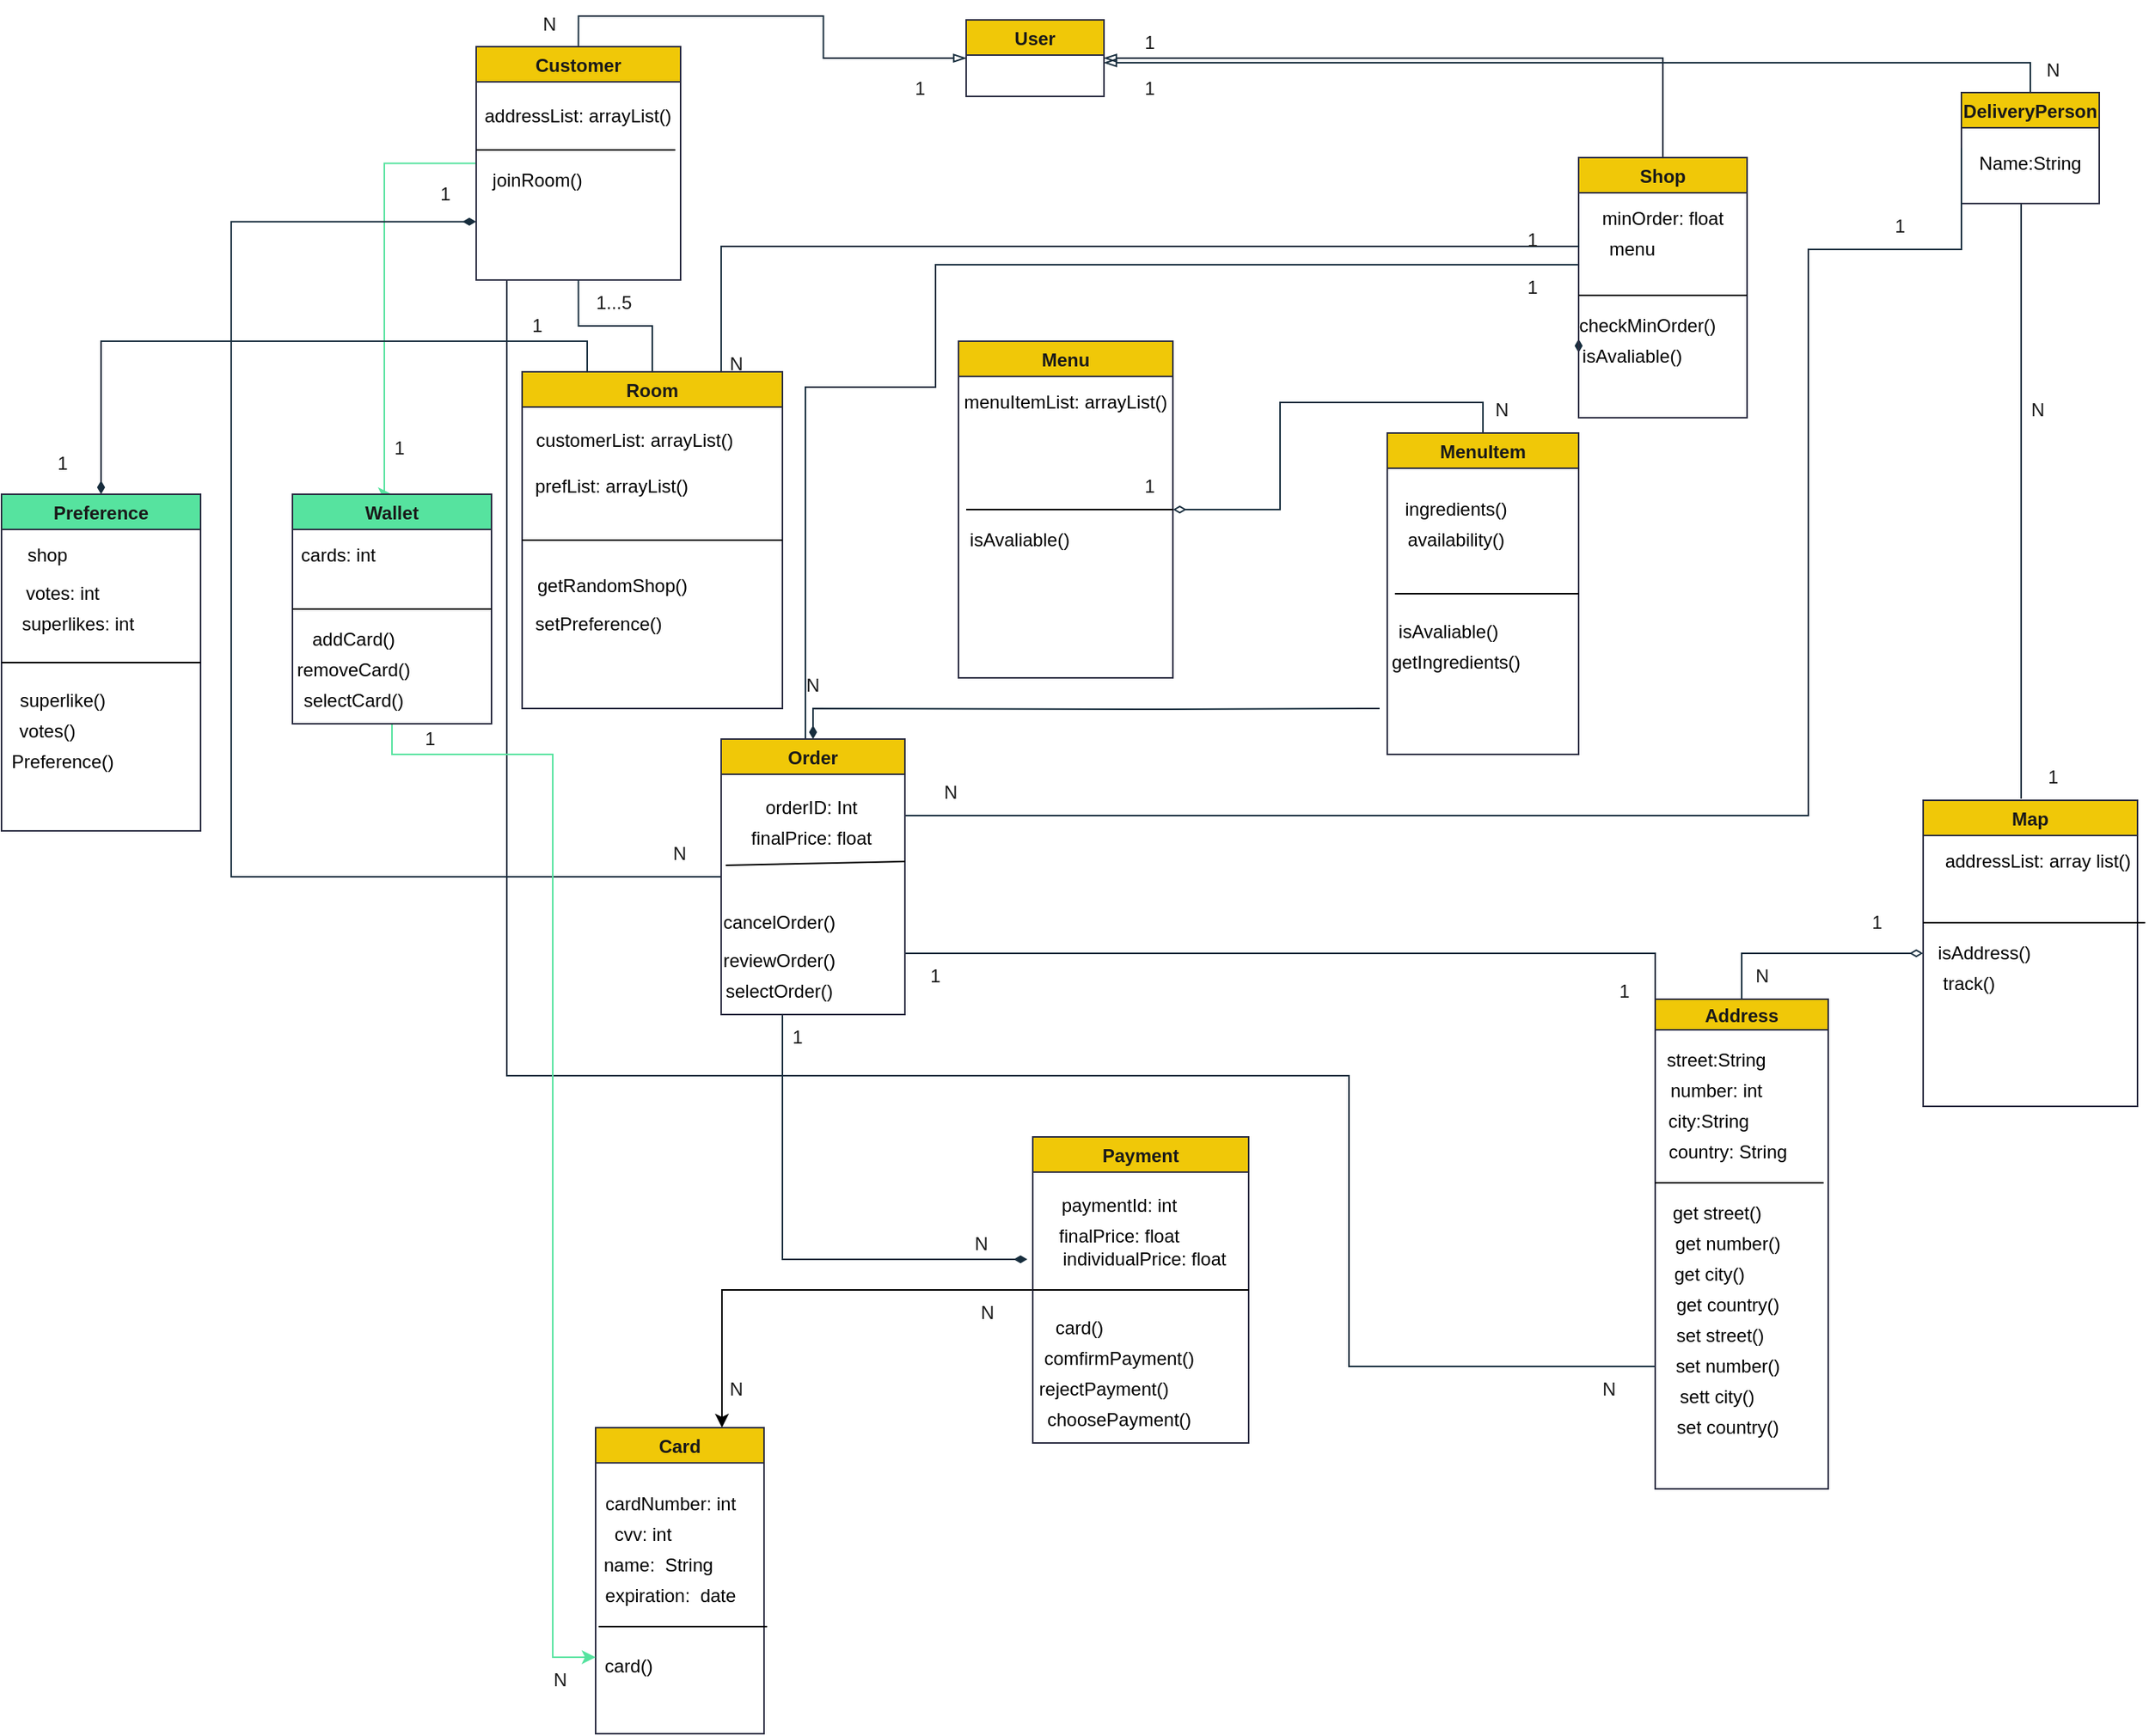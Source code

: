 <mxfile version="18.0.6" type="device"><diagram id="C5RBs43oDa-KdzZeNtuy" name="Page-1"><mxGraphModel dx="2210" dy="2272" grid="1" gridSize="10" guides="1" tooltips="1" connect="1" arrows="1" fold="1" page="1" pageScale="1" pageWidth="827" pageHeight="1169" background="#FFFFFF" math="0" shadow="0"><root><mxCell id="WIyWlLk6GJQsqaUBKTNV-0"/><mxCell id="WIyWlLk6GJQsqaUBKTNV-1" parent="WIyWlLk6GJQsqaUBKTNV-0"/><mxCell id="latmgmY7Nr6nbQ9gTKRY-16" style="edgeStyle=orthogonalEdgeStyle;orthogonalLoop=1;jettySize=auto;html=1;entryX=0.5;entryY=0;entryDx=0;entryDy=0;endArrow=none;endFill=0;startArrow=blockThin;startFill=0;rounded=0;labelBackgroundColor=#EEEEEE;strokeColor=#182E3E;fontColor=#1A1A1A;" parent="WIyWlLk6GJQsqaUBKTNV-1" source="latmgmY7Nr6nbQ9gTKRY-2" target="latmgmY7Nr6nbQ9gTKRY-3" edge="1"><mxGeometry relative="1" as="geometry"/></mxCell><mxCell id="latmgmY7Nr6nbQ9gTKRY-17" style="edgeStyle=orthogonalEdgeStyle;orthogonalLoop=1;jettySize=auto;html=1;entryX=0.5;entryY=0;entryDx=0;entryDy=0;endArrow=none;endFill=0;startArrow=blockThin;startFill=0;rounded=0;labelBackgroundColor=#EEEEEE;strokeColor=#182E3E;fontColor=#1A1A1A;" parent="WIyWlLk6GJQsqaUBKTNV-1" source="latmgmY7Nr6nbQ9gTKRY-2" target="latmgmY7Nr6nbQ9gTKRY-4" edge="1"><mxGeometry relative="1" as="geometry"/></mxCell><mxCell id="latmgmY7Nr6nbQ9gTKRY-18" style="edgeStyle=orthogonalEdgeStyle;orthogonalLoop=1;jettySize=auto;html=1;entryX=0.5;entryY=0;entryDx=0;entryDy=0;startArrow=blockThin;startFill=0;endArrow=none;endFill=0;rounded=0;labelBackgroundColor=#EEEEEE;strokeColor=#182E3E;fontColor=#1A1A1A;" parent="WIyWlLk6GJQsqaUBKTNV-1" source="latmgmY7Nr6nbQ9gTKRY-2" target="latmgmY7Nr6nbQ9gTKRY-5" edge="1"><mxGeometry relative="1" as="geometry"><Array as="points"><mxPoint x="1085" y="38"/></Array></mxGeometry></mxCell><mxCell id="latmgmY7Nr6nbQ9gTKRY-2" value="User" style="swimlane;rounded=0;fillColor=#F0C808;strokeColor=#2B2D42;fontColor=#1A1A1A;" parent="WIyWlLk6GJQsqaUBKTNV-1" vertex="1"><mxGeometry x="390" y="10" width="90" height="50" as="geometry"/></mxCell><mxCell id="latmgmY7Nr6nbQ9gTKRY-45" style="edgeStyle=orthogonalEdgeStyle;orthogonalLoop=1;jettySize=auto;html=1;entryX=0;entryY=0.75;entryDx=0;entryDy=0;startArrow=none;startFill=0;endArrow=none;endFill=0;elbow=vertical;rounded=0;labelBackgroundColor=#EEEEEE;strokeColor=#182E3E;fontColor=#1A1A1A;" parent="WIyWlLk6GJQsqaUBKTNV-1" target="latmgmY7Nr6nbQ9gTKRY-13" edge="1"><mxGeometry relative="1" as="geometry"><Array as="points"><mxPoint x="90" y="180"/><mxPoint x="90" y="700"/><mxPoint x="640" y="700"/><mxPoint x="640" y="890"/></Array><mxPoint x="110" y="180" as="sourcePoint"/></mxGeometry></mxCell><mxCell id="Bmheo_NzVIlXGP0HRXlo-3" style="edgeStyle=orthogonalEdgeStyle;rounded=0;orthogonalLoop=1;jettySize=auto;html=1;entryX=0.5;entryY=0;entryDx=0;entryDy=0;strokeColor=#56E39F;" parent="WIyWlLk6GJQsqaUBKTNV-1" source="latmgmY7Nr6nbQ9gTKRY-3" target="Bmheo_NzVIlXGP0HRXlo-2" edge="1"><mxGeometry relative="1" as="geometry"><Array as="points"><mxPoint x="10" y="104"/><mxPoint x="10" y="320"/></Array></mxGeometry></mxCell><mxCell id="latmgmY7Nr6nbQ9gTKRY-3" value="Customer" style="swimlane;startSize=23;rounded=0;fillColor=#F0C808;strokeColor=#2B2D42;fontColor=#1A1A1A;" parent="WIyWlLk6GJQsqaUBKTNV-1" vertex="1"><mxGeometry x="70" y="27.5" width="133.5" height="152.5" as="geometry"/></mxCell><mxCell id="lpXa4CEymnsqOHcfvNIc-89" value="addressList: arrayList()" style="text;html=1;strokeColor=none;fillColor=none;align=center;verticalAlign=middle;whiteSpace=wrap;rounded=0;" parent="latmgmY7Nr6nbQ9gTKRY-3" vertex="1"><mxGeometry x="-11.75" y="30" width="157" height="30" as="geometry"/></mxCell><mxCell id="lpXa4CEymnsqOHcfvNIc-90" value="" style="endArrow=none;html=1;rounded=0;" parent="latmgmY7Nr6nbQ9gTKRY-3" edge="1"><mxGeometry width="50" height="50" relative="1" as="geometry"><mxPoint y="67.5" as="sourcePoint"/><mxPoint x="130" y="67.5" as="targetPoint"/></mxGeometry></mxCell><mxCell id="lpXa4CEymnsqOHcfvNIc-91" value="joinRoom()" style="text;html=1;strokeColor=none;fillColor=none;align=center;verticalAlign=middle;whiteSpace=wrap;rounded=0;" parent="latmgmY7Nr6nbQ9gTKRY-3" vertex="1"><mxGeometry x="10" y="72.5" width="60" height="30" as="geometry"/></mxCell><mxCell id="latmgmY7Nr6nbQ9gTKRY-41" style="edgeStyle=orthogonalEdgeStyle;orthogonalLoop=1;jettySize=auto;html=1;exitX=0;exitY=0.75;exitDx=0;exitDy=0;entryX=0.25;entryY=0;entryDx=0;entryDy=0;startArrow=diamondThin;startFill=1;endArrow=none;endFill=0;elbow=vertical;rounded=0;labelBackgroundColor=#EEEEEE;strokeColor=#182E3E;fontColor=#1A1A1A;" parent="WIyWlLk6GJQsqaUBKTNV-1" source="latmgmY7Nr6nbQ9gTKRY-4" target="latmgmY7Nr6nbQ9gTKRY-7" edge="1"><mxGeometry relative="1" as="geometry"><Array as="points"><mxPoint x="370" y="170"/><mxPoint x="370" y="250"/><mxPoint x="285" y="250"/></Array></mxGeometry></mxCell><mxCell id="latmgmY7Nr6nbQ9gTKRY-4" value="Shop" style="swimlane;rounded=0;fillColor=#F0C808;strokeColor=#2B2D42;fontColor=#1A1A1A;" parent="WIyWlLk6GJQsqaUBKTNV-1" vertex="1"><mxGeometry x="790" y="100" width="110" height="170" as="geometry"/></mxCell><mxCell id="lpXa4CEymnsqOHcfvNIc-57" value="minOrder: float" style="text;html=1;strokeColor=none;fillColor=none;align=center;verticalAlign=middle;whiteSpace=wrap;rounded=0;" parent="latmgmY7Nr6nbQ9gTKRY-4" vertex="1"><mxGeometry x="10" y="30" width="90" height="20" as="geometry"/></mxCell><mxCell id="lpXa4CEymnsqOHcfvNIc-58" value="menu" style="text;html=1;strokeColor=none;fillColor=none;align=center;verticalAlign=middle;whiteSpace=wrap;rounded=0;" parent="latmgmY7Nr6nbQ9gTKRY-4" vertex="1"><mxGeometry x="-10" y="50" width="90" height="20" as="geometry"/></mxCell><mxCell id="lpXa4CEymnsqOHcfvNIc-61" value="checkMinOrder()" style="text;html=1;strokeColor=none;fillColor=none;align=center;verticalAlign=middle;whiteSpace=wrap;rounded=0;" parent="latmgmY7Nr6nbQ9gTKRY-4" vertex="1"><mxGeometry y="100" width="90" height="20" as="geometry"/></mxCell><mxCell id="lpXa4CEymnsqOHcfvNIc-62" value="isAvaliable()" style="text;html=1;strokeColor=none;fillColor=none;align=center;verticalAlign=middle;whiteSpace=wrap;rounded=0;" parent="latmgmY7Nr6nbQ9gTKRY-4" vertex="1"><mxGeometry x="-10" y="120" width="90" height="20" as="geometry"/></mxCell><mxCell id="latmgmY7Nr6nbQ9gTKRY-49" style="edgeStyle=orthogonalEdgeStyle;orthogonalLoop=1;jettySize=auto;html=1;entryX=0.15;entryY=0.967;entryDx=0;entryDy=0;startArrow=none;startFill=0;endArrow=none;endFill=0;elbow=vertical;rounded=0;labelBackgroundColor=#EEEEEE;strokeColor=#182E3E;fontColor=#1A1A1A;entryPerimeter=0;" parent="WIyWlLk6GJQsqaUBKTNV-1" target="lpXa4CEymnsqOHcfvNIc-49" edge="1"><mxGeometry relative="1" as="geometry"><Array as="points"><mxPoint x="1079" y="250"/></Array><mxPoint x="1079" y="130" as="sourcePoint"/></mxGeometry></mxCell><mxCell id="latmgmY7Nr6nbQ9gTKRY-5" value="DeliveryPerson" style="swimlane;startSize=23;rounded=0;fillColor=#F0C808;strokeColor=#2B2D42;fontColor=#1A1A1A;" parent="WIyWlLk6GJQsqaUBKTNV-1" vertex="1"><mxGeometry x="1040" y="57.5" width="90" height="72.5" as="geometry"/></mxCell><mxCell id="lpXa4CEymnsqOHcfvNIc-111" value="Name:String" style="text;html=1;strokeColor=none;fillColor=none;align=center;verticalAlign=middle;whiteSpace=wrap;rounded=0;" parent="latmgmY7Nr6nbQ9gTKRY-5" vertex="1"><mxGeometry x="15" y="31.5" width="60" height="30" as="geometry"/></mxCell><mxCell id="latmgmY7Nr6nbQ9gTKRY-35" style="edgeStyle=orthogonalEdgeStyle;orthogonalLoop=1;jettySize=auto;html=1;entryX=0.5;entryY=1;entryDx=0;entryDy=0;startArrow=none;startFill=0;endArrow=none;endFill=0;rounded=0;labelBackgroundColor=#EEEEEE;strokeColor=#182E3E;fontColor=#1A1A1A;" parent="WIyWlLk6GJQsqaUBKTNV-1" source="latmgmY7Nr6nbQ9gTKRY-6" target="latmgmY7Nr6nbQ9gTKRY-3" edge="1"><mxGeometry relative="1" as="geometry"/></mxCell><mxCell id="latmgmY7Nr6nbQ9gTKRY-39" style="edgeStyle=orthogonalEdgeStyle;orthogonalLoop=1;jettySize=auto;html=1;entryX=1;entryY=0.25;entryDx=0;entryDy=0;startArrow=none;startFill=0;endArrow=none;endFill=0;rounded=0;labelBackgroundColor=#EEEEEE;strokeColor=#182E3E;fontColor=#1A1A1A;exitX=0.25;exitY=1;exitDx=0;exitDy=0;" parent="WIyWlLk6GJQsqaUBKTNV-1" target="lpXa4CEymnsqOHcfvNIc-31" edge="1"><mxGeometry relative="1" as="geometry"><Array as="points"><mxPoint x="230" y="250"/><mxPoint x="230" y="158"/></Array><mxPoint x="225" y="250" as="sourcePoint"/></mxGeometry></mxCell><mxCell id="latmgmY7Nr6nbQ9gTKRY-6" value="Room" style="swimlane;rounded=0;fillColor=#F0C808;strokeColor=#2B2D42;fontColor=#1A1A1A;" parent="WIyWlLk6GJQsqaUBKTNV-1" vertex="1"><mxGeometry x="100" y="240" width="170" height="220" as="geometry"/></mxCell><mxCell id="lpXa4CEymnsqOHcfvNIc-84" value="customerList: arrayList()" style="text;html=1;strokeColor=none;fillColor=none;align=center;verticalAlign=middle;whiteSpace=wrap;rounded=0;" parent="latmgmY7Nr6nbQ9gTKRY-6" vertex="1"><mxGeometry x="-5" y="30" width="157" height="30" as="geometry"/></mxCell><mxCell id="lpXa4CEymnsqOHcfvNIc-85" value="prefList: arrayList()" style="text;html=1;strokeColor=none;fillColor=none;align=center;verticalAlign=middle;whiteSpace=wrap;rounded=0;" parent="latmgmY7Nr6nbQ9gTKRY-6" vertex="1"><mxGeometry x="-20" y="60" width="157" height="30" as="geometry"/></mxCell><mxCell id="lpXa4CEymnsqOHcfvNIc-87" value="getRandomShop()" style="text;html=1;strokeColor=none;fillColor=none;align=center;verticalAlign=middle;whiteSpace=wrap;rounded=0;" parent="latmgmY7Nr6nbQ9gTKRY-6" vertex="1"><mxGeometry x="28.5" y="125" width="60" height="30" as="geometry"/></mxCell><mxCell id="lpXa4CEymnsqOHcfvNIc-88" value="setPreference()" style="text;html=1;strokeColor=none;fillColor=none;align=center;verticalAlign=middle;whiteSpace=wrap;rounded=0;" parent="latmgmY7Nr6nbQ9gTKRY-6" vertex="1"><mxGeometry x="20" y="150" width="60" height="30" as="geometry"/></mxCell><mxCell id="latmgmY7Nr6nbQ9gTKRY-31" style="edgeStyle=orthogonalEdgeStyle;orthogonalLoop=1;jettySize=auto;html=1;startArrow=none;startFill=0;endArrow=diamondThin;endFill=1;rounded=0;labelBackgroundColor=#EEEEEE;strokeColor=#182E3E;fontColor=#1A1A1A;" parent="WIyWlLk6GJQsqaUBKTNV-1" source="latmgmY7Nr6nbQ9gTKRY-7" edge="1"><mxGeometry relative="1" as="geometry"><Array as="points"><mxPoint x="270" y="480"/></Array><mxPoint x="430" y="820" as="targetPoint"/></mxGeometry></mxCell><mxCell id="latmgmY7Nr6nbQ9gTKRY-42" style="edgeStyle=orthogonalEdgeStyle;orthogonalLoop=1;jettySize=auto;html=1;entryX=0;entryY=0.75;entryDx=0;entryDy=0;startArrow=none;startFill=0;endArrow=diamondThin;endFill=1;rounded=0;labelBackgroundColor=#EEEEEE;strokeColor=#182E3E;fontColor=#1A1A1A;" parent="WIyWlLk6GJQsqaUBKTNV-1" source="latmgmY7Nr6nbQ9gTKRY-7" target="latmgmY7Nr6nbQ9gTKRY-3" edge="1"><mxGeometry relative="1" as="geometry"><Array as="points"><mxPoint x="-90" y="570"/><mxPoint x="-90" y="142"/></Array></mxGeometry></mxCell><mxCell id="latmgmY7Nr6nbQ9gTKRY-43" style="edgeStyle=orthogonalEdgeStyle;orthogonalLoop=1;jettySize=auto;html=1;entryX=0;entryY=0.5;entryDx=0;entryDy=0;startArrow=none;startFill=0;endArrow=none;endFill=0;elbow=vertical;rounded=0;labelBackgroundColor=#EEEEEE;strokeColor=#182E3E;fontColor=#1A1A1A;" parent="WIyWlLk6GJQsqaUBKTNV-1" target="latmgmY7Nr6nbQ9gTKRY-5" edge="1"><mxGeometry relative="1" as="geometry"><Array as="points"><mxPoint x="350" y="530"/><mxPoint x="940" y="530"/><mxPoint x="940" y="160"/><mxPoint x="1040" y="160"/></Array><mxPoint x="350" y="540" as="sourcePoint"/></mxGeometry></mxCell><mxCell id="latmgmY7Nr6nbQ9gTKRY-47" style="edgeStyle=orthogonalEdgeStyle;orthogonalLoop=1;jettySize=auto;html=1;entryX=0;entryY=0.25;entryDx=0;entryDy=0;startArrow=none;startFill=0;endArrow=none;endFill=0;elbow=vertical;rounded=0;labelBackgroundColor=#EEEEEE;strokeColor=#182E3E;fontColor=#1A1A1A;" parent="WIyWlLk6GJQsqaUBKTNV-1" target="latmgmY7Nr6nbQ9gTKRY-13" edge="1"><mxGeometry relative="1" as="geometry"><mxPoint x="350" y="550" as="sourcePoint"/><Array as="points"><mxPoint x="390" y="620"/><mxPoint x="647" y="620"/></Array></mxGeometry></mxCell><mxCell id="latmgmY7Nr6nbQ9gTKRY-7" value="Order" style="swimlane;rounded=0;fillColor=#F0C808;strokeColor=#2B2D42;fontColor=#1A1A1A;" parent="WIyWlLk6GJQsqaUBKTNV-1" vertex="1"><mxGeometry x="230" y="480" width="120" height="180" as="geometry"/></mxCell><mxCell id="lpXa4CEymnsqOHcfvNIc-112" value="cancelOrder()" style="text;html=1;strokeColor=none;fillColor=none;align=center;verticalAlign=middle;whiteSpace=wrap;rounded=0;" parent="latmgmY7Nr6nbQ9gTKRY-7" vertex="1"><mxGeometry x="8" y="105" width="60" height="30" as="geometry"/></mxCell><mxCell id="lpXa4CEymnsqOHcfvNIc-113" value="reviewOrder()" style="text;html=1;strokeColor=none;fillColor=none;align=center;verticalAlign=middle;whiteSpace=wrap;rounded=0;" parent="latmgmY7Nr6nbQ9gTKRY-7" vertex="1"><mxGeometry x="8" y="130" width="60" height="30" as="geometry"/></mxCell><mxCell id="lpXa4CEymnsqOHcfvNIc-114" value="selectOrder()" style="text;html=1;strokeColor=none;fillColor=none;align=center;verticalAlign=middle;whiteSpace=wrap;rounded=0;" parent="latmgmY7Nr6nbQ9gTKRY-7" vertex="1"><mxGeometry x="8" y="150" width="60" height="30" as="geometry"/></mxCell><mxCell id="lpXa4CEymnsqOHcfvNIc-115" value="orderID: Int" style="text;html=1;strokeColor=none;fillColor=none;align=center;verticalAlign=middle;whiteSpace=wrap;rounded=0;" parent="latmgmY7Nr6nbQ9gTKRY-7" vertex="1"><mxGeometry x="18" y="30" width="82" height="30" as="geometry"/></mxCell><mxCell id="lpXa4CEymnsqOHcfvNIc-125" value="finalPrice: float" style="text;html=1;strokeColor=none;fillColor=none;align=center;verticalAlign=middle;whiteSpace=wrap;rounded=0;" parent="latmgmY7Nr6nbQ9gTKRY-7" vertex="1"><mxGeometry x="18" y="50" width="82" height="30" as="geometry"/></mxCell><mxCell id="Bmheo_NzVIlXGP0HRXlo-0" style="edgeStyle=orthogonalEdgeStyle;rounded=0;orthogonalLoop=1;jettySize=auto;html=1;entryX=0.75;entryY=0;entryDx=0;entryDy=0;" parent="WIyWlLk6GJQsqaUBKTNV-1" source="latmgmY7Nr6nbQ9gTKRY-8" target="latmgmY7Nr6nbQ9gTKRY-10" edge="1"><mxGeometry relative="1" as="geometry"><mxPoint x="260" y="750" as="targetPoint"/></mxGeometry></mxCell><mxCell id="latmgmY7Nr6nbQ9gTKRY-8" value="Payment" style="swimlane;startSize=23;rounded=0;fillColor=#F0C808;strokeColor=#2B2D42;fontColor=#1A1A1A;" parent="WIyWlLk6GJQsqaUBKTNV-1" vertex="1"><mxGeometry x="433.5" y="740" width="141" height="200" as="geometry"/></mxCell><mxCell id="lpXa4CEymnsqOHcfvNIc-117" value="card()&lt;br&gt;" style="text;html=1;strokeColor=none;fillColor=none;align=center;verticalAlign=middle;whiteSpace=wrap;rounded=0;" parent="latmgmY7Nr6nbQ9gTKRY-8" vertex="1"><mxGeometry y="110" width="60" height="30" as="geometry"/></mxCell><mxCell id="lpXa4CEymnsqOHcfvNIc-118" value="comfirmPayment()" style="text;html=1;strokeColor=none;fillColor=none;align=center;verticalAlign=middle;whiteSpace=wrap;rounded=0;" parent="latmgmY7Nr6nbQ9gTKRY-8" vertex="1"><mxGeometry x="26.5" y="130" width="60" height="30" as="geometry"/></mxCell><mxCell id="lpXa4CEymnsqOHcfvNIc-119" value="rejectPayment()" style="text;html=1;strokeColor=none;fillColor=none;align=center;verticalAlign=middle;whiteSpace=wrap;rounded=0;" parent="latmgmY7Nr6nbQ9gTKRY-8" vertex="1"><mxGeometry x="16.5" y="150" width="60" height="30" as="geometry"/></mxCell><mxCell id="lpXa4CEymnsqOHcfvNIc-121" value="choosePayment()" style="text;html=1;strokeColor=none;fillColor=none;align=center;verticalAlign=middle;whiteSpace=wrap;rounded=0;" parent="latmgmY7Nr6nbQ9gTKRY-8" vertex="1"><mxGeometry x="26.5" y="170" width="60" height="30" as="geometry"/></mxCell><mxCell id="lpXa4CEymnsqOHcfvNIc-123" value="paymentId: int" style="text;html=1;strokeColor=none;fillColor=none;align=center;verticalAlign=middle;whiteSpace=wrap;rounded=0;" parent="latmgmY7Nr6nbQ9gTKRY-8" vertex="1"><mxGeometry x="15.5" y="30" width="82" height="30" as="geometry"/></mxCell><mxCell id="lpXa4CEymnsqOHcfvNIc-122" value="finalPrice: float" style="text;html=1;strokeColor=none;fillColor=none;align=center;verticalAlign=middle;whiteSpace=wrap;rounded=0;" parent="latmgmY7Nr6nbQ9gTKRY-8" vertex="1"><mxGeometry x="15.5" y="50" width="82" height="30" as="geometry"/></mxCell><mxCell id="lpXa4CEymnsqOHcfvNIc-124" value="individualPrice: float" style="text;html=1;strokeColor=none;fillColor=none;align=center;verticalAlign=middle;whiteSpace=wrap;rounded=0;" parent="latmgmY7Nr6nbQ9gTKRY-8" vertex="1"><mxGeometry x="15.5" y="70" width="114.5" height="20" as="geometry"/></mxCell><mxCell id="latmgmY7Nr6nbQ9gTKRY-10" value="Card" style="swimlane;rounded=0;fillColor=#F0C808;strokeColor=#2B2D42;fontColor=#1A1A1A;startSize=23;" parent="WIyWlLk6GJQsqaUBKTNV-1" vertex="1"><mxGeometry x="148" y="930" width="110" height="200" as="geometry"/></mxCell><mxCell id="lpXa4CEymnsqOHcfvNIc-73" value="cardNumber: int" style="text;html=1;strokeColor=none;fillColor=none;align=center;verticalAlign=middle;whiteSpace=wrap;rounded=0;" parent="latmgmY7Nr6nbQ9gTKRY-10" vertex="1"><mxGeometry y="40" width="98" height="20" as="geometry"/></mxCell><mxCell id="lpXa4CEymnsqOHcfvNIc-74" value="cvv: int" style="text;html=1;strokeColor=none;fillColor=none;align=center;verticalAlign=middle;whiteSpace=wrap;rounded=0;" parent="latmgmY7Nr6nbQ9gTKRY-10" vertex="1"><mxGeometry x="-18" y="60" width="98" height="20" as="geometry"/></mxCell><mxCell id="lpXa4CEymnsqOHcfvNIc-75" value="name:&amp;nbsp; String" style="text;html=1;strokeColor=none;fillColor=none;align=center;verticalAlign=middle;whiteSpace=wrap;rounded=0;" parent="latmgmY7Nr6nbQ9gTKRY-10" vertex="1"><mxGeometry x="-8" y="80" width="98" height="20" as="geometry"/></mxCell><mxCell id="lpXa4CEymnsqOHcfvNIc-76" value="expiration:&amp;nbsp; date" style="text;html=1;strokeColor=none;fillColor=none;align=center;verticalAlign=middle;whiteSpace=wrap;rounded=0;" parent="latmgmY7Nr6nbQ9gTKRY-10" vertex="1"><mxGeometry y="100" width="98" height="20" as="geometry"/></mxCell><mxCell id="lpXa4CEymnsqOHcfvNIc-79" value="card()" style="text;strokeColor=none;fillColor=none;align=left;verticalAlign=middle;spacingLeft=4;spacingRight=4;overflow=hidden;points=[[0,0.5],[1,0.5]];portConstraint=eastwest;rotatable=0;" parent="latmgmY7Nr6nbQ9gTKRY-10" vertex="1"><mxGeometry y="140" width="80" height="30" as="geometry"/></mxCell><mxCell id="latmgmY7Nr6nbQ9gTKRY-44" style="edgeStyle=orthogonalEdgeStyle;orthogonalLoop=1;jettySize=auto;html=1;entryX=0.5;entryY=0;entryDx=0;entryDy=0;startArrow=diamondThin;startFill=0;endArrow=none;endFill=0;elbow=vertical;rounded=0;labelBackgroundColor=#EEEEEE;strokeColor=#182E3E;fontColor=#1A1A1A;" parent="WIyWlLk6GJQsqaUBKTNV-1" source="latmgmY7Nr6nbQ9gTKRY-12" target="latmgmY7Nr6nbQ9gTKRY-13" edge="1"><mxGeometry relative="1" as="geometry"/></mxCell><mxCell id="latmgmY7Nr6nbQ9gTKRY-12" value="Map" style="swimlane;rounded=0;fillColor=#F0C808;strokeColor=#2B2D42;fontColor=#1A1A1A;" parent="WIyWlLk6GJQsqaUBKTNV-1" vertex="1"><mxGeometry x="1015" y="520" width="140" height="200" as="geometry"/></mxCell><mxCell id="lpXa4CEymnsqOHcfvNIc-19" value="addressList: array list()" style="text;html=1;strokeColor=none;fillColor=none;align=center;verticalAlign=middle;whiteSpace=wrap;rounded=0;" parent="latmgmY7Nr6nbQ9gTKRY-12" vertex="1"><mxGeometry x="10" y="30" width="130" height="20" as="geometry"/></mxCell><mxCell id="lpXa4CEymnsqOHcfvNIc-94" value="isAddress()" style="text;html=1;strokeColor=none;fillColor=none;align=center;verticalAlign=middle;whiteSpace=wrap;rounded=0;" parent="latmgmY7Nr6nbQ9gTKRY-12" vertex="1"><mxGeometry x="-25" y="90" width="130" height="20" as="geometry"/></mxCell><mxCell id="lpXa4CEymnsqOHcfvNIc-95" value="track()" style="text;html=1;strokeColor=none;fillColor=none;align=center;verticalAlign=middle;whiteSpace=wrap;rounded=0;" parent="latmgmY7Nr6nbQ9gTKRY-12" vertex="1"><mxGeometry x="-35" y="110" width="130" height="20" as="geometry"/></mxCell><mxCell id="latmgmY7Nr6nbQ9gTKRY-13" value="Address" style="swimlane;rounded=0;startSize=20;fillColor=#F0C808;strokeColor=#2B2D42;fontColor=#1A1A1A;" parent="WIyWlLk6GJQsqaUBKTNV-1" vertex="1"><mxGeometry x="840" y="650" width="113" height="320" as="geometry"/></mxCell><mxCell id="lpXa4CEymnsqOHcfvNIc-4" value="street:String" style="text;html=1;strokeColor=none;fillColor=none;align=center;verticalAlign=middle;whiteSpace=wrap;rounded=0;" parent="latmgmY7Nr6nbQ9gTKRY-13" vertex="1"><mxGeometry x="10" y="30" width="60" height="20" as="geometry"/></mxCell><mxCell id="lpXa4CEymnsqOHcfvNIc-5" value="number: int" style="text;html=1;strokeColor=none;fillColor=none;align=center;verticalAlign=middle;whiteSpace=wrap;rounded=0;" parent="latmgmY7Nr6nbQ9gTKRY-13" vertex="1"><mxGeometry x="5" y="50" width="70" height="20" as="geometry"/></mxCell><mxCell id="lpXa4CEymnsqOHcfvNIc-7" value="city:String" style="text;html=1;strokeColor=none;fillColor=none;align=center;verticalAlign=middle;whiteSpace=wrap;rounded=0;" parent="latmgmY7Nr6nbQ9gTKRY-13" vertex="1"><mxGeometry y="70" width="70" height="20" as="geometry"/></mxCell><mxCell id="lpXa4CEymnsqOHcfvNIc-8" value="country: String" style="text;html=1;strokeColor=none;fillColor=none;align=center;verticalAlign=middle;whiteSpace=wrap;rounded=0;" parent="latmgmY7Nr6nbQ9gTKRY-13" vertex="1"><mxGeometry x="5" y="90" width="85" height="20" as="geometry"/></mxCell><mxCell id="lpXa4CEymnsqOHcfvNIc-9" value="get street()" style="text;html=1;strokeColor=none;fillColor=none;align=center;verticalAlign=middle;whiteSpace=wrap;rounded=0;" parent="latmgmY7Nr6nbQ9gTKRY-13" vertex="1"><mxGeometry x="-7.5" y="130" width="95" height="20" as="geometry"/></mxCell><mxCell id="lpXa4CEymnsqOHcfvNIc-10" value="get number()" style="text;html=1;strokeColor=none;fillColor=none;align=center;verticalAlign=middle;whiteSpace=wrap;rounded=0;" parent="latmgmY7Nr6nbQ9gTKRY-13" vertex="1"><mxGeometry y="150" width="95" height="20" as="geometry"/></mxCell><mxCell id="lpXa4CEymnsqOHcfvNIc-13" value="get city()" style="text;html=1;strokeColor=none;fillColor=none;align=center;verticalAlign=middle;whiteSpace=wrap;rounded=0;" parent="latmgmY7Nr6nbQ9gTKRY-13" vertex="1"><mxGeometry x="-12.5" y="170" width="95" height="20" as="geometry"/></mxCell><mxCell id="lpXa4CEymnsqOHcfvNIc-14" value="get country()" style="text;html=1;strokeColor=none;fillColor=none;align=center;verticalAlign=middle;whiteSpace=wrap;rounded=0;" parent="latmgmY7Nr6nbQ9gTKRY-13" vertex="1"><mxGeometry y="190" width="95" height="20" as="geometry"/></mxCell><mxCell id="lpXa4CEymnsqOHcfvNIc-15" value="set street()" style="text;html=1;strokeColor=none;fillColor=none;align=center;verticalAlign=middle;whiteSpace=wrap;rounded=0;" parent="latmgmY7Nr6nbQ9gTKRY-13" vertex="1"><mxGeometry x="-5" y="210" width="95" height="20" as="geometry"/></mxCell><mxCell id="lpXa4CEymnsqOHcfvNIc-16" value="set number()" style="text;html=1;strokeColor=none;fillColor=none;align=center;verticalAlign=middle;whiteSpace=wrap;rounded=0;" parent="latmgmY7Nr6nbQ9gTKRY-13" vertex="1"><mxGeometry y="230" width="95" height="20" as="geometry"/></mxCell><mxCell id="lpXa4CEymnsqOHcfvNIc-17" value="sett city()" style="text;html=1;strokeColor=none;fillColor=none;align=center;verticalAlign=middle;whiteSpace=wrap;rounded=0;" parent="latmgmY7Nr6nbQ9gTKRY-13" vertex="1"><mxGeometry x="-7.5" y="250" width="95" height="20" as="geometry"/></mxCell><mxCell id="lpXa4CEymnsqOHcfvNIc-18" value="set country()" style="text;html=1;strokeColor=none;fillColor=none;align=center;verticalAlign=middle;whiteSpace=wrap;rounded=0;" parent="latmgmY7Nr6nbQ9gTKRY-13" vertex="1"><mxGeometry y="270" width="95" height="20" as="geometry"/></mxCell><mxCell id="latmgmY7Nr6nbQ9gTKRY-38" style="edgeStyle=orthogonalEdgeStyle;orthogonalLoop=1;jettySize=auto;html=1;entryX=0.5;entryY=0;entryDx=0;entryDy=0;startArrow=diamondThin;startFill=0;endArrow=none;endFill=0;rounded=0;labelBackgroundColor=#EEEEEE;strokeColor=#182E3E;fontColor=#1A1A1A;" parent="WIyWlLk6GJQsqaUBKTNV-1" source="latmgmY7Nr6nbQ9gTKRY-14" target="latmgmY7Nr6nbQ9gTKRY-15" edge="1"><mxGeometry relative="1" as="geometry"/></mxCell><mxCell id="latmgmY7Nr6nbQ9gTKRY-14" value="Menu" style="swimlane;rounded=0;fillColor=#F0C808;strokeColor=#2B2D42;fontColor=#1A1A1A;" parent="WIyWlLk6GJQsqaUBKTNV-1" vertex="1"><mxGeometry x="385" y="220" width="140" height="220" as="geometry"/></mxCell><mxCell id="lpXa4CEymnsqOHcfvNIc-59" value="menuItemList: arrayList()" style="text;html=1;strokeColor=none;fillColor=none;align=center;verticalAlign=middle;whiteSpace=wrap;rounded=0;" parent="latmgmY7Nr6nbQ9gTKRY-14" vertex="1"><mxGeometry y="30" width="140" height="20" as="geometry"/></mxCell><mxCell id="lpXa4CEymnsqOHcfvNIc-71" value="" style="endArrow=none;html=1;rounded=0;entryX=0.75;entryY=1;entryDx=0;entryDy=0;" parent="latmgmY7Nr6nbQ9gTKRY-14" target="lpXa4CEymnsqOHcfvNIc-34" edge="1"><mxGeometry width="50" height="50" relative="1" as="geometry"><mxPoint x="5" y="110" as="sourcePoint"/><mxPoint x="110" y="110" as="targetPoint"/></mxGeometry></mxCell><mxCell id="lpXa4CEymnsqOHcfvNIc-72" value="isAvaliable()" style="text;html=1;strokeColor=none;fillColor=none;align=center;verticalAlign=middle;whiteSpace=wrap;rounded=0;" parent="latmgmY7Nr6nbQ9gTKRY-14" vertex="1"><mxGeometry x="-5" y="120" width="90" height="20" as="geometry"/></mxCell><mxCell id="latmgmY7Nr6nbQ9gTKRY-40" style="edgeStyle=orthogonalEdgeStyle;orthogonalLoop=1;jettySize=auto;html=1;entryX=0.5;entryY=0;entryDx=0;entryDy=0;startArrow=none;startFill=0;endArrow=diamondThin;endFill=1;rounded=0;labelBackgroundColor=#EEEEEE;strokeColor=#182E3E;fontColor=#1A1A1A;" parent="WIyWlLk6GJQsqaUBKTNV-1" target="latmgmY7Nr6nbQ9gTKRY-7" edge="1"><mxGeometry relative="1" as="geometry"><mxPoint x="660" y="460" as="sourcePoint"/></mxGeometry></mxCell><mxCell id="latmgmY7Nr6nbQ9gTKRY-15" value="MenuItem" style="swimlane;rounded=0;fillColor=#F0C808;strokeColor=#2B2D42;fontColor=#1A1A1A;" parent="WIyWlLk6GJQsqaUBKTNV-1" vertex="1"><mxGeometry x="665" y="280" width="125" height="210" as="geometry"/></mxCell><mxCell id="lpXa4CEymnsqOHcfvNIc-63" value="isAvaliable()" style="text;html=1;strokeColor=none;fillColor=none;align=center;verticalAlign=middle;whiteSpace=wrap;rounded=0;" parent="latmgmY7Nr6nbQ9gTKRY-15" vertex="1"><mxGeometry x="-5" y="120" width="90" height="20" as="geometry"/></mxCell><mxCell id="lpXa4CEymnsqOHcfvNIc-64" value="getIngredients()" style="text;html=1;strokeColor=none;fillColor=none;align=center;verticalAlign=middle;whiteSpace=wrap;rounded=0;" parent="latmgmY7Nr6nbQ9gTKRY-15" vertex="1"><mxGeometry y="140" width="90" height="20" as="geometry"/></mxCell><mxCell id="lpXa4CEymnsqOHcfvNIc-66" value="ingredients()" style="text;html=1;strokeColor=none;fillColor=none;align=center;verticalAlign=middle;whiteSpace=wrap;rounded=0;" parent="latmgmY7Nr6nbQ9gTKRY-15" vertex="1"><mxGeometry y="40" width="90" height="20" as="geometry"/></mxCell><mxCell id="lpXa4CEymnsqOHcfvNIc-67" value="availability()" style="text;html=1;strokeColor=none;fillColor=none;align=center;verticalAlign=middle;whiteSpace=wrap;rounded=0;" parent="latmgmY7Nr6nbQ9gTKRY-15" vertex="1"><mxGeometry y="60" width="90" height="20" as="geometry"/></mxCell><mxCell id="latmgmY7Nr6nbQ9gTKRY-52" value="1...5" style="text;html=1;strokeColor=none;fillColor=none;align=center;verticalAlign=middle;whiteSpace=wrap;rounded=0;fontColor=#1A1A1A;" parent="WIyWlLk6GJQsqaUBKTNV-1" vertex="1"><mxGeometry x="130" y="180" width="60" height="30" as="geometry"/></mxCell><mxCell id="Bmheo_NzVIlXGP0HRXlo-7" style="edgeStyle=orthogonalEdgeStyle;rounded=0;orthogonalLoop=1;jettySize=auto;html=1;entryX=0;entryY=0.75;entryDx=0;entryDy=0;strokeColor=#56E39F;exitX=0.5;exitY=1;exitDx=0;exitDy=0;" parent="WIyWlLk6GJQsqaUBKTNV-1" source="Bmheo_NzVIlXGP0HRXlo-2" target="latmgmY7Nr6nbQ9gTKRY-10" edge="1"><mxGeometry relative="1" as="geometry"><Array as="points"><mxPoint x="15" y="490"/><mxPoint x="120" y="490"/><mxPoint x="120" y="1080"/></Array></mxGeometry></mxCell><mxCell id="Bmheo_NzVIlXGP0HRXlo-2" value="Wallet" style="swimlane;rounded=0;fillColor=#56E39F;strokeColor=#2B2D42;fontColor=#1A1A1A;startSize=23;" parent="WIyWlLk6GJQsqaUBKTNV-1" vertex="1"><mxGeometry x="-50" y="320" width="130" height="150" as="geometry"/></mxCell><mxCell id="lpXa4CEymnsqOHcfvNIc-80" value="cards: int" style="text;html=1;strokeColor=none;fillColor=none;align=center;verticalAlign=middle;whiteSpace=wrap;rounded=0;" parent="Bmheo_NzVIlXGP0HRXlo-2" vertex="1"><mxGeometry y="25" width="60" height="30" as="geometry"/></mxCell><mxCell id="lpXa4CEymnsqOHcfvNIc-82" value="addCard()" style="text;html=1;strokeColor=none;fillColor=none;align=center;verticalAlign=middle;whiteSpace=wrap;rounded=0;" parent="Bmheo_NzVIlXGP0HRXlo-2" vertex="1"><mxGeometry x="10" y="80" width="60" height="30" as="geometry"/></mxCell><mxCell id="lpXa4CEymnsqOHcfvNIc-83" value="removeCard()" style="text;html=1;strokeColor=none;fillColor=none;align=center;verticalAlign=middle;whiteSpace=wrap;rounded=0;" parent="Bmheo_NzVIlXGP0HRXlo-2" vertex="1"><mxGeometry x="10" y="100" width="60" height="30" as="geometry"/></mxCell><mxCell id="lpXa4CEymnsqOHcfvNIc-110" value="selectCard()" style="text;html=1;strokeColor=none;fillColor=none;align=center;verticalAlign=middle;whiteSpace=wrap;rounded=0;" parent="Bmheo_NzVIlXGP0HRXlo-2" vertex="1"><mxGeometry x="10" y="120" width="60" height="30" as="geometry"/></mxCell><mxCell id="Bmheo_NzVIlXGP0HRXlo-6" value="1" style="text;html=1;strokeColor=none;fillColor=none;align=center;verticalAlign=middle;whiteSpace=wrap;rounded=0;fontColor=#1A1A1A;" parent="WIyWlLk6GJQsqaUBKTNV-1" vertex="1"><mxGeometry x="-10" y="280" width="60" height="20" as="geometry"/></mxCell><mxCell id="Bmheo_NzVIlXGP0HRXlo-8" value="1" style="text;html=1;strokeColor=none;fillColor=none;align=center;verticalAlign=middle;whiteSpace=wrap;rounded=0;fontColor=#1A1A1A;" parent="WIyWlLk6GJQsqaUBKTNV-1" vertex="1"><mxGeometry x="10" y="470" width="60" height="20" as="geometry"/></mxCell><mxCell id="lpXa4CEymnsqOHcfvNIc-28" value="1" style="text;html=1;strokeColor=none;fillColor=none;align=center;verticalAlign=middle;whiteSpace=wrap;rounded=0;fontColor=#1A1A1A;" parent="WIyWlLk6GJQsqaUBKTNV-1" vertex="1"><mxGeometry x="330" y="40" width="60" height="30" as="geometry"/></mxCell><mxCell id="lpXa4CEymnsqOHcfvNIc-29" value="1" style="text;html=1;strokeColor=none;fillColor=none;align=center;verticalAlign=middle;whiteSpace=wrap;rounded=0;fontColor=#1A1A1A;" parent="WIyWlLk6GJQsqaUBKTNV-1" vertex="1"><mxGeometry x="480" y="10" width="60" height="30" as="geometry"/></mxCell><mxCell id="lpXa4CEymnsqOHcfvNIc-30" value="1" style="text;html=1;strokeColor=none;fillColor=none;align=center;verticalAlign=middle;whiteSpace=wrap;rounded=0;fontColor=#1A1A1A;" parent="WIyWlLk6GJQsqaUBKTNV-1" vertex="1"><mxGeometry x="480" y="40" width="60" height="30" as="geometry"/></mxCell><mxCell id="lpXa4CEymnsqOHcfvNIc-31" value="1" style="text;html=1;strokeColor=none;fillColor=none;align=center;verticalAlign=middle;whiteSpace=wrap;rounded=0;fontColor=#1A1A1A;" parent="WIyWlLk6GJQsqaUBKTNV-1" vertex="1"><mxGeometry x="730" y="138.75" width="60" height="30" as="geometry"/></mxCell><mxCell id="lpXa4CEymnsqOHcfvNIc-32" value="1" style="text;html=1;strokeColor=none;fillColor=none;align=center;verticalAlign=middle;whiteSpace=wrap;rounded=0;fontColor=#1A1A1A;" parent="WIyWlLk6GJQsqaUBKTNV-1" vertex="1"><mxGeometry x="730" y="170" width="60" height="30" as="geometry"/></mxCell><mxCell id="lpXa4CEymnsqOHcfvNIc-34" value="1" style="text;html=1;strokeColor=none;fillColor=none;align=center;verticalAlign=middle;whiteSpace=wrap;rounded=0;fontColor=#1A1A1A;" parent="WIyWlLk6GJQsqaUBKTNV-1" vertex="1"><mxGeometry x="480" y="300" width="60" height="30" as="geometry"/></mxCell><mxCell id="lpXa4CEymnsqOHcfvNIc-35" value="1" style="text;html=1;strokeColor=none;fillColor=none;align=center;verticalAlign=middle;whiteSpace=wrap;rounded=0;fontColor=#1A1A1A;" parent="WIyWlLk6GJQsqaUBKTNV-1" vertex="1"><mxGeometry x="20" y="108.75" width="60" height="30" as="geometry"/></mxCell><mxCell id="lpXa4CEymnsqOHcfvNIc-36" value="N" style="text;html=1;strokeColor=none;fillColor=none;align=center;verticalAlign=middle;whiteSpace=wrap;rounded=0;fontColor=#1A1A1A;" parent="WIyWlLk6GJQsqaUBKTNV-1" vertex="1"><mxGeometry x="88" y="-2.5" width="60" height="30" as="geometry"/></mxCell><mxCell id="lpXa4CEymnsqOHcfvNIc-37" value="N" style="text;html=1;strokeColor=none;fillColor=none;align=center;verticalAlign=middle;whiteSpace=wrap;rounded=0;fontColor=#1A1A1A;" parent="WIyWlLk6GJQsqaUBKTNV-1" vertex="1"><mxGeometry x="210" y="220" width="60" height="30" as="geometry"/></mxCell><mxCell id="lpXa4CEymnsqOHcfvNIc-38" value="N" style="text;html=1;strokeColor=none;fillColor=none;align=center;verticalAlign=middle;whiteSpace=wrap;rounded=0;fontColor=#1A1A1A;" parent="WIyWlLk6GJQsqaUBKTNV-1" vertex="1"><mxGeometry x="260" y="430" width="60" height="30" as="geometry"/></mxCell><mxCell id="lpXa4CEymnsqOHcfvNIc-39" value="N" style="text;html=1;strokeColor=none;fillColor=none;align=center;verticalAlign=middle;whiteSpace=wrap;rounded=0;fontColor=#1A1A1A;" parent="WIyWlLk6GJQsqaUBKTNV-1" vertex="1"><mxGeometry x="173" y="540" width="60" height="30" as="geometry"/></mxCell><mxCell id="lpXa4CEymnsqOHcfvNIc-40" value="N" style="text;html=1;strokeColor=none;fillColor=none;align=center;verticalAlign=middle;whiteSpace=wrap;rounded=0;fontColor=#1A1A1A;" parent="WIyWlLk6GJQsqaUBKTNV-1" vertex="1"><mxGeometry x="370" y="795" width="60" height="30" as="geometry"/></mxCell><mxCell id="lpXa4CEymnsqOHcfvNIc-42" value="N" style="text;html=1;strokeColor=none;fillColor=none;align=center;verticalAlign=middle;whiteSpace=wrap;rounded=0;fontColor=#1A1A1A;" parent="WIyWlLk6GJQsqaUBKTNV-1" vertex="1"><mxGeometry x="373.5" y="840" width="60" height="30" as="geometry"/></mxCell><mxCell id="lpXa4CEymnsqOHcfvNIc-43" value="N" style="text;html=1;strokeColor=none;fillColor=none;align=center;verticalAlign=middle;whiteSpace=wrap;rounded=0;fontColor=#1A1A1A;" parent="WIyWlLk6GJQsqaUBKTNV-1" vertex="1"><mxGeometry x="210" y="890" width="60" height="30" as="geometry"/></mxCell><mxCell id="lpXa4CEymnsqOHcfvNIc-44" value="N" style="text;html=1;strokeColor=none;fillColor=none;align=center;verticalAlign=middle;whiteSpace=wrap;rounded=0;fontColor=#1A1A1A;" parent="WIyWlLk6GJQsqaUBKTNV-1" vertex="1"><mxGeometry x="95" y="1080" width="60" height="30" as="geometry"/></mxCell><mxCell id="lpXa4CEymnsqOHcfvNIc-45" value="N" style="text;html=1;strokeColor=none;fillColor=none;align=center;verticalAlign=middle;whiteSpace=wrap;rounded=0;fontColor=#1A1A1A;" parent="WIyWlLk6GJQsqaUBKTNV-1" vertex="1"><mxGeometry x="780" y="890" width="60" height="30" as="geometry"/></mxCell><mxCell id="lpXa4CEymnsqOHcfvNIc-46" value="N" style="text;html=1;strokeColor=none;fillColor=none;align=center;verticalAlign=middle;whiteSpace=wrap;rounded=0;fontColor=#1A1A1A;" parent="WIyWlLk6GJQsqaUBKTNV-1" vertex="1"><mxGeometry x="880" y="620" width="60" height="30" as="geometry"/></mxCell><mxCell id="lpXa4CEymnsqOHcfvNIc-47" value="1" style="text;html=1;strokeColor=none;fillColor=none;align=center;verticalAlign=middle;whiteSpace=wrap;rounded=0;fontColor=#1A1A1A;" parent="WIyWlLk6GJQsqaUBKTNV-1" vertex="1"><mxGeometry x="790" y="630" width="60" height="30" as="geometry"/></mxCell><mxCell id="lpXa4CEymnsqOHcfvNIc-48" value="1" style="text;html=1;strokeColor=none;fillColor=none;align=center;verticalAlign=middle;whiteSpace=wrap;rounded=0;fontColor=#1A1A1A;" parent="WIyWlLk6GJQsqaUBKTNV-1" vertex="1"><mxGeometry x="955" y="585" width="60" height="30" as="geometry"/></mxCell><mxCell id="lpXa4CEymnsqOHcfvNIc-49" value="1" style="text;html=1;strokeColor=none;fillColor=none;align=center;verticalAlign=middle;whiteSpace=wrap;rounded=0;fontColor=#1A1A1A;" parent="WIyWlLk6GJQsqaUBKTNV-1" vertex="1"><mxGeometry x="1070" y="490" width="60" height="30" as="geometry"/></mxCell><mxCell id="lpXa4CEymnsqOHcfvNIc-50" value="N" style="text;html=1;strokeColor=none;fillColor=none;align=center;verticalAlign=middle;whiteSpace=wrap;rounded=0;fontColor=#1A1A1A;" parent="WIyWlLk6GJQsqaUBKTNV-1" vertex="1"><mxGeometry x="1060" y="250" width="60" height="30" as="geometry"/></mxCell><mxCell id="lpXa4CEymnsqOHcfvNIc-51" value="1" style="text;html=1;strokeColor=none;fillColor=none;align=center;verticalAlign=middle;whiteSpace=wrap;rounded=0;fontColor=#1A1A1A;" parent="WIyWlLk6GJQsqaUBKTNV-1" vertex="1"><mxGeometry x="970" y="130" width="60" height="30" as="geometry"/></mxCell><mxCell id="lpXa4CEymnsqOHcfvNIc-52" value="N" style="text;html=1;strokeColor=none;fillColor=none;align=center;verticalAlign=middle;whiteSpace=wrap;rounded=0;fontColor=#1A1A1A;" parent="WIyWlLk6GJQsqaUBKTNV-1" vertex="1"><mxGeometry x="350" y="500" width="60" height="30" as="geometry"/></mxCell><mxCell id="lpXa4CEymnsqOHcfvNIc-53" value="1" style="text;html=1;strokeColor=none;fillColor=none;align=center;verticalAlign=middle;whiteSpace=wrap;rounded=0;fontColor=#1A1A1A;" parent="WIyWlLk6GJQsqaUBKTNV-1" vertex="1"><mxGeometry x="340" y="620" width="60" height="30" as="geometry"/></mxCell><mxCell id="lpXa4CEymnsqOHcfvNIc-54" value="1" style="text;html=1;strokeColor=none;fillColor=none;align=center;verticalAlign=middle;whiteSpace=wrap;rounded=0;fontColor=#1A1A1A;" parent="WIyWlLk6GJQsqaUBKTNV-1" vertex="1"><mxGeometry x="250" y="660" width="60" height="30" as="geometry"/></mxCell><mxCell id="lpXa4CEymnsqOHcfvNIc-55" value="N" style="text;html=1;strokeColor=none;fillColor=none;align=center;verticalAlign=middle;whiteSpace=wrap;rounded=0;fontColor=#1A1A1A;" parent="WIyWlLk6GJQsqaUBKTNV-1" vertex="1"><mxGeometry x="710" y="250" width="60" height="30" as="geometry"/></mxCell><mxCell id="lpXa4CEymnsqOHcfvNIc-56" value="N" style="text;html=1;strokeColor=none;fillColor=none;align=center;verticalAlign=middle;whiteSpace=wrap;rounded=0;fontColor=#1A1A1A;" parent="WIyWlLk6GJQsqaUBKTNV-1" vertex="1"><mxGeometry x="1070" y="27.5" width="60" height="30" as="geometry"/></mxCell><mxCell id="lpXa4CEymnsqOHcfvNIc-60" value="" style="endArrow=none;html=1;rounded=0;" parent="WIyWlLk6GJQsqaUBKTNV-1" edge="1"><mxGeometry width="50" height="50" relative="1" as="geometry"><mxPoint x="790" y="190" as="sourcePoint"/><mxPoint x="900" y="190" as="targetPoint"/></mxGeometry></mxCell><mxCell id="lpXa4CEymnsqOHcfvNIc-70" value="" style="endArrow=none;html=1;rounded=0;entryX=1;entryY=0.5;entryDx=0;entryDy=0;" parent="WIyWlLk6GJQsqaUBKTNV-1" target="latmgmY7Nr6nbQ9gTKRY-15" edge="1"><mxGeometry width="50" height="50" relative="1" as="geometry"><mxPoint x="670" y="385" as="sourcePoint"/><mxPoint x="650" y="384.5" as="targetPoint"/></mxGeometry></mxCell><mxCell id="lpXa4CEymnsqOHcfvNIc-77" value="" style="endArrow=none;html=1;rounded=0;" parent="WIyWlLk6GJQsqaUBKTNV-1" edge="1"><mxGeometry width="50" height="50" relative="1" as="geometry"><mxPoint x="150" y="1060" as="sourcePoint"/><mxPoint x="260" y="1060" as="targetPoint"/></mxGeometry></mxCell><mxCell id="lpXa4CEymnsqOHcfvNIc-81" value="" style="endArrow=none;html=1;rounded=0;exitX=0;exitY=0.5;exitDx=0;exitDy=0;entryX=1;entryY=0.5;entryDx=0;entryDy=0;" parent="WIyWlLk6GJQsqaUBKTNV-1" source="Bmheo_NzVIlXGP0HRXlo-2" target="Bmheo_NzVIlXGP0HRXlo-2" edge="1"><mxGeometry width="50" height="50" relative="1" as="geometry"><mxPoint x="-30" y="450" as="sourcePoint"/><mxPoint x="20" y="400" as="targetPoint"/></mxGeometry></mxCell><mxCell id="lpXa4CEymnsqOHcfvNIc-86" value="" style="endArrow=none;html=1;rounded=0;exitX=0;exitY=0.5;exitDx=0;exitDy=0;entryX=1;entryY=0.5;entryDx=0;entryDy=0;" parent="WIyWlLk6GJQsqaUBKTNV-1" source="latmgmY7Nr6nbQ9gTKRY-6" target="latmgmY7Nr6nbQ9gTKRY-6" edge="1"><mxGeometry width="50" height="50" relative="1" as="geometry"><mxPoint x="108.5" y="370" as="sourcePoint"/><mxPoint x="270" y="350" as="targetPoint"/></mxGeometry></mxCell><mxCell id="lpXa4CEymnsqOHcfvNIc-92" value="" style="endArrow=none;html=1;rounded=0;" parent="WIyWlLk6GJQsqaUBKTNV-1" edge="1"><mxGeometry width="50" height="50" relative="1" as="geometry"><mxPoint x="840" y="770" as="sourcePoint"/><mxPoint x="950" y="770" as="targetPoint"/></mxGeometry></mxCell><mxCell id="lpXa4CEymnsqOHcfvNIc-93" value="" style="endArrow=none;html=1;rounded=0;" parent="WIyWlLk6GJQsqaUBKTNV-1" source="lpXa4CEymnsqOHcfvNIc-48" edge="1"><mxGeometry width="50" height="50" relative="1" as="geometry"><mxPoint x="1070" y="840" as="sourcePoint"/><mxPoint x="1160" y="600" as="targetPoint"/></mxGeometry></mxCell><mxCell id="lpXa4CEymnsqOHcfvNIc-96" value="Preference" style="swimlane;rounded=0;fillColor=#56E39F;strokeColor=#2B2D42;fontColor=#1A1A1A;startSize=23;" parent="WIyWlLk6GJQsqaUBKTNV-1" vertex="1"><mxGeometry x="-240" y="320" width="130" height="220" as="geometry"/></mxCell><mxCell id="lpXa4CEymnsqOHcfvNIc-97" value="shop" style="text;html=1;strokeColor=none;fillColor=none;align=center;verticalAlign=middle;whiteSpace=wrap;rounded=0;" parent="lpXa4CEymnsqOHcfvNIc-96" vertex="1"><mxGeometry y="25" width="60" height="30" as="geometry"/></mxCell><mxCell id="lpXa4CEymnsqOHcfvNIc-99" value="superlikes: int" style="text;html=1;strokeColor=none;fillColor=none;align=center;verticalAlign=middle;whiteSpace=wrap;rounded=0;" parent="lpXa4CEymnsqOHcfvNIc-96" vertex="1"><mxGeometry x="10" y="70" width="80" height="30" as="geometry"/></mxCell><mxCell id="lpXa4CEymnsqOHcfvNIc-100" value="votes: int" style="text;html=1;strokeColor=none;fillColor=none;align=center;verticalAlign=middle;whiteSpace=wrap;rounded=0;" parent="lpXa4CEymnsqOHcfvNIc-96" vertex="1"><mxGeometry x="10" y="50" width="60" height="30" as="geometry"/></mxCell><mxCell id="lpXa4CEymnsqOHcfvNIc-102" value="superlike()" style="text;html=1;strokeColor=none;fillColor=none;align=center;verticalAlign=middle;whiteSpace=wrap;rounded=0;" parent="lpXa4CEymnsqOHcfvNIc-96" vertex="1"><mxGeometry x="10" y="120" width="60" height="30" as="geometry"/></mxCell><mxCell id="lpXa4CEymnsqOHcfvNIc-103" value="votes()" style="text;html=1;strokeColor=none;fillColor=none;align=center;verticalAlign=middle;whiteSpace=wrap;rounded=0;" parent="lpXa4CEymnsqOHcfvNIc-96" vertex="1"><mxGeometry y="140" width="60" height="30" as="geometry"/></mxCell><mxCell id="lpXa4CEymnsqOHcfvNIc-104" value="Preference()" style="text;html=1;strokeColor=none;fillColor=none;align=center;verticalAlign=middle;whiteSpace=wrap;rounded=0;" parent="lpXa4CEymnsqOHcfvNIc-96" vertex="1"><mxGeometry x="10" y="160" width="60" height="30" as="geometry"/></mxCell><mxCell id="lpXa4CEymnsqOHcfvNIc-101" value="" style="endArrow=none;html=1;rounded=0;" parent="WIyWlLk6GJQsqaUBKTNV-1" edge="1"><mxGeometry width="50" height="50" relative="1" as="geometry"><mxPoint x="-240" y="430" as="sourcePoint"/><mxPoint x="-110" y="430" as="targetPoint"/></mxGeometry></mxCell><mxCell id="lpXa4CEymnsqOHcfvNIc-105" style="edgeStyle=orthogonalEdgeStyle;orthogonalLoop=1;jettySize=auto;html=1;entryX=0.5;entryY=0;entryDx=0;entryDy=0;startArrow=none;startFill=0;endArrow=diamondThin;endFill=1;rounded=0;labelBackgroundColor=#EEEEEE;strokeColor=#182E3E;fontColor=#1A1A1A;exitX=0.25;exitY=0;exitDx=0;exitDy=0;" parent="WIyWlLk6GJQsqaUBKTNV-1" source="latmgmY7Nr6nbQ9gTKRY-6" target="lpXa4CEymnsqOHcfvNIc-96" edge="1"><mxGeometry relative="1" as="geometry"><mxPoint x="240" y="580" as="sourcePoint"/><mxPoint x="80" y="151.875" as="targetPoint"/><Array as="points"><mxPoint x="143" y="220"/><mxPoint x="-175" y="220"/></Array></mxGeometry></mxCell><mxCell id="lpXa4CEymnsqOHcfvNIc-106" value="1" style="text;html=1;strokeColor=none;fillColor=none;align=center;verticalAlign=middle;whiteSpace=wrap;rounded=0;fontColor=#1A1A1A;" parent="WIyWlLk6GJQsqaUBKTNV-1" vertex="1"><mxGeometry x="-230" y="290" width="60" height="20" as="geometry"/></mxCell><mxCell id="lpXa4CEymnsqOHcfvNIc-107" value="1" style="text;html=1;strokeColor=none;fillColor=none;align=center;verticalAlign=middle;whiteSpace=wrap;rounded=0;fontColor=#1A1A1A;" parent="WIyWlLk6GJQsqaUBKTNV-1" vertex="1"><mxGeometry x="80" y="200" width="60" height="20" as="geometry"/></mxCell><mxCell id="lpXa4CEymnsqOHcfvNIc-116" value="" style="endArrow=none;html=1;rounded=0;exitX=1;exitY=0.75;exitDx=0;exitDy=0;" parent="WIyWlLk6GJQsqaUBKTNV-1" source="lpXa4CEymnsqOHcfvNIc-39" edge="1"><mxGeometry width="50" height="50" relative="1" as="geometry"><mxPoint x="-30" y="820" as="sourcePoint"/><mxPoint x="350" y="560" as="targetPoint"/></mxGeometry></mxCell><mxCell id="lpXa4CEymnsqOHcfvNIc-120" value="" style="endArrow=none;html=1;rounded=0;entryX=1;entryY=0.5;entryDx=0;entryDy=0;exitX=1;exitY=0;exitDx=0;exitDy=0;" parent="WIyWlLk6GJQsqaUBKTNV-1" source="lpXa4CEymnsqOHcfvNIc-42" target="latmgmY7Nr6nbQ9gTKRY-8" edge="1"><mxGeometry width="50" height="50" relative="1" as="geometry"><mxPoint x="320" y="960" as="sourcePoint"/><mxPoint x="370" y="910" as="targetPoint"/></mxGeometry></mxCell></root></mxGraphModel></diagram></mxfile>